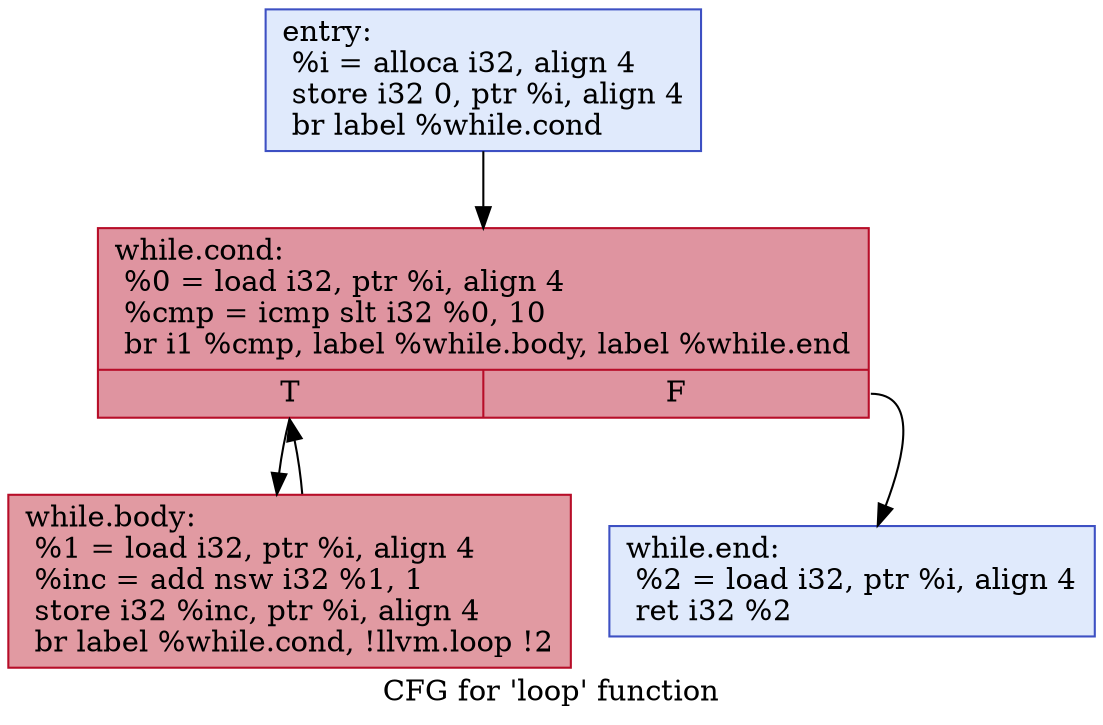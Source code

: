 digraph "CFG for 'loop' function" {
	label="CFG for 'loop' function";

	Node0x5597d5aa7030 [shape=record,color="#3d50c3ff", style=filled, fillcolor="#b9d0f970",label="{entry:\l  %i = alloca i32, align 4\l  store i32 0, ptr %i, align 4\l  br label %while.cond\l}"];
	Node0x5597d5aa7030 -> Node0x5597d5aa72b0;
	Node0x5597d5aa72b0 [shape=record,color="#b70d28ff", style=filled, fillcolor="#b70d2870",label="{while.cond:                                       \l  %0 = load i32, ptr %i, align 4\l  %cmp = icmp slt i32 %0, 10\l  br i1 %cmp, label %while.body, label %while.end\l|{<s0>T|<s1>F}}"];
	Node0x5597d5aa72b0:s0 -> Node0x5597d5aa7510;
	Node0x5597d5aa72b0:s1 -> Node0x5597d5aa7590;
	Node0x5597d5aa7510 [shape=record,color="#b70d28ff", style=filled, fillcolor="#bb1b2c70",label="{while.body:                                       \l  %1 = load i32, ptr %i, align 4\l  %inc = add nsw i32 %1, 1\l  store i32 %inc, ptr %i, align 4\l  br label %while.cond, !llvm.loop !2\l}"];
	Node0x5597d5aa7510 -> Node0x5597d5aa72b0;
	Node0x5597d5aa7590 [shape=record,color="#3d50c3ff", style=filled, fillcolor="#b9d0f970",label="{while.end:                                        \l  %2 = load i32, ptr %i, align 4\l  ret i32 %2\l}"];
}
